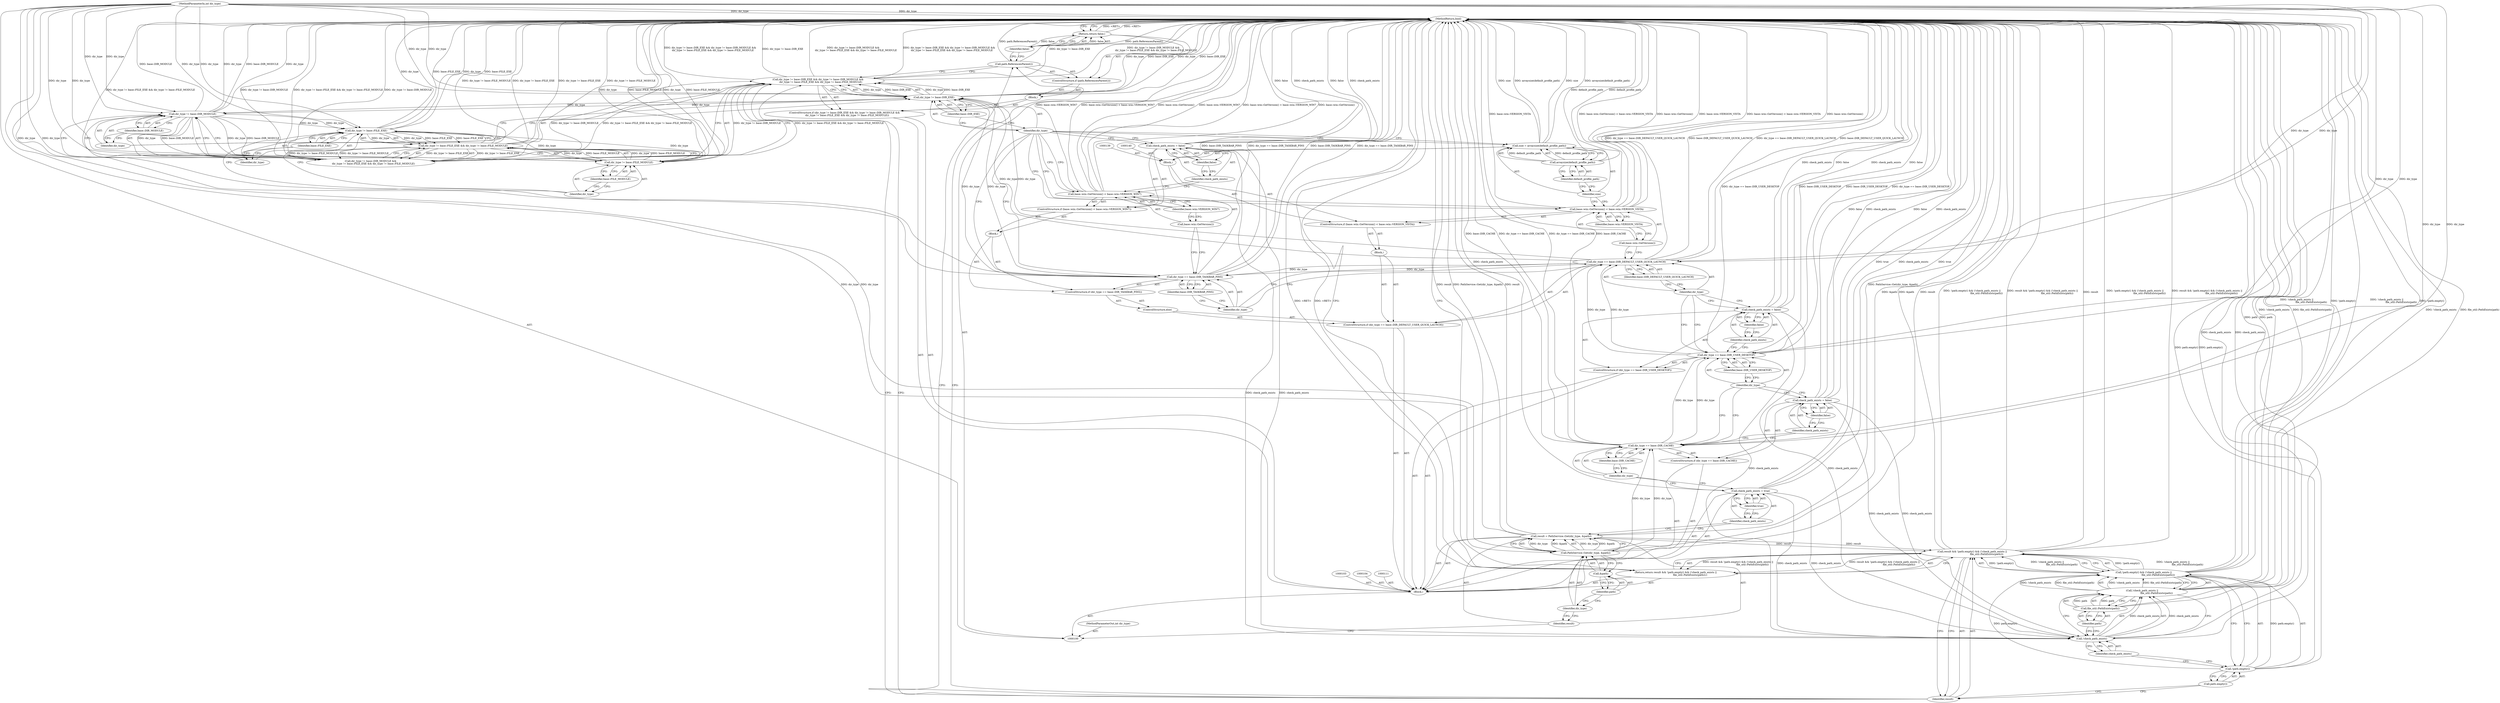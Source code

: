 digraph "0_Chrome_0d7717faeaef5b72434632c95c78bee4883e2573" {
"1000190" [label="(MethodReturn,bool)"];
"1000101" [label="(MethodParameterIn,int dir_type)"];
"1000259" [label="(MethodParameterOut,int dir_type)"];
"1000102" [label="(Block,)"];
"1000125" [label="(Identifier,base::DIR_USER_DESKTOP)"];
"1000122" [label="(ControlStructure,if (dir_type == base::DIR_USER_DESKTOP))"];
"1000123" [label="(Call,dir_type == base::DIR_USER_DESKTOP)"];
"1000124" [label="(Identifier,dir_type)"];
"1000128" [label="(Identifier,false)"];
"1000126" [label="(Call,check_path_exists = false)"];
"1000127" [label="(Identifier,check_path_exists)"];
"1000132" [label="(Identifier,base::DIR_DEFAULT_USER_QUICK_LAUNCH)"];
"1000129" [label="(ControlStructure,if (dir_type == base::DIR_DEFAULT_USER_QUICK_LAUNCH))"];
"1000133" [label="(Block,)"];
"1000130" [label="(Call,dir_type == base::DIR_DEFAULT_USER_QUICK_LAUNCH)"];
"1000131" [label="(Identifier,dir_type)"];
"1000137" [label="(Identifier,base::win::VERSION_VISTA)"];
"1000134" [label="(ControlStructure,if (base::win::GetVersion() < base::win::VERSION_VISTA))"];
"1000135" [label="(Call,base::win::GetVersion() < base::win::VERSION_VISTA)"];
"1000136" [label="(Call,base::win::GetVersion())"];
"1000141" [label="(Call,size = arraysize(default_profile_path))"];
"1000142" [label="(Identifier,size)"];
"1000143" [label="(Call,arraysize(default_profile_path))"];
"1000144" [label="(Identifier,default_profile_path)"];
"1000138" [label="(Block,)"];
"1000147" [label="(Call,dir_type == base::DIR_TASKBAR_PINS)"];
"1000148" [label="(Identifier,dir_type)"];
"1000149" [label="(Identifier,base::DIR_TASKBAR_PINS)"];
"1000145" [label="(ControlStructure,else)"];
"1000150" [label="(Block,)"];
"1000146" [label="(ControlStructure,if (dir_type == base::DIR_TASKBAR_PINS))"];
"1000154" [label="(Identifier,base::win::VERSION_WIN7)"];
"1000151" [label="(ControlStructure,if (base::win::GetVersion() < base::win::VERSION_WIN7))"];
"1000152" [label="(Call,base::win::GetVersion() < base::win::VERSION_WIN7)"];
"1000153" [label="(Call,base::win::GetVersion())"];
"1000157" [label="(Identifier,false)"];
"1000155" [label="(Call,check_path_exists = false)"];
"1000156" [label="(Identifier,check_path_exists)"];
"1000162" [label="(Identifier,base::DIR_EXE)"];
"1000158" [label="(ControlStructure,if (dir_type != base::DIR_EXE && dir_type != base::DIR_MODULE &&\n       dir_type != base::FILE_EXE && dir_type != base::FILE_MODULE))"];
"1000163" [label="(Call,dir_type != base::DIR_MODULE &&\n       dir_type != base::FILE_EXE && dir_type != base::FILE_MODULE)"];
"1000164" [label="(Call,dir_type != base::DIR_MODULE)"];
"1000165" [label="(Identifier,dir_type)"];
"1000166" [label="(Identifier,base::DIR_MODULE)"];
"1000159" [label="(Call,dir_type != base::DIR_EXE && dir_type != base::DIR_MODULE &&\n       dir_type != base::FILE_EXE && dir_type != base::FILE_MODULE)"];
"1000160" [label="(Call,dir_type != base::DIR_EXE)"];
"1000161" [label="(Identifier,dir_type)"];
"1000107" [label="(Call,PathService::Get(dir_type, &path))"];
"1000108" [label="(Identifier,dir_type)"];
"1000109" [label="(Call,&path)"];
"1000110" [label="(Identifier,path)"];
"1000105" [label="(Call,result = PathService::Get(dir_type, &path))"];
"1000106" [label="(Identifier,result)"];
"1000170" [label="(Identifier,base::FILE_EXE)"];
"1000171" [label="(Call,dir_type != base::FILE_MODULE)"];
"1000172" [label="(Identifier,dir_type)"];
"1000173" [label="(Identifier,base::FILE_MODULE)"];
"1000174" [label="(Block,)"];
"1000167" [label="(Call,dir_type != base::FILE_EXE && dir_type != base::FILE_MODULE)"];
"1000168" [label="(Call,dir_type != base::FILE_EXE)"];
"1000169" [label="(Identifier,dir_type)"];
"1000175" [label="(ControlStructure,if (path.ReferencesParent()))"];
"1000176" [label="(Call,path.ReferencesParent())"];
"1000178" [label="(Identifier,false)"];
"1000177" [label="(Return,return false;)"];
"1000182" [label="(Call,!path.empty() && (!check_path_exists ||\n                                     file_util::PathExists(path)))"];
"1000183" [label="(Call,!path.empty())"];
"1000179" [label="(Return,return result && !path.empty() && (!check_path_exists ||\n                                     file_util::PathExists(path));)"];
"1000184" [label="(Call,path.empty())"];
"1000185" [label="(Call,!check_path_exists ||\n                                     file_util::PathExists(path))"];
"1000186" [label="(Call,!check_path_exists)"];
"1000187" [label="(Identifier,check_path_exists)"];
"1000180" [label="(Call,result && !path.empty() && (!check_path_exists ||\n                                     file_util::PathExists(path)))"];
"1000181" [label="(Identifier,result)"];
"1000188" [label="(Call,file_util::PathExists(path))"];
"1000189" [label="(Identifier,path)"];
"1000114" [label="(Identifier,true)"];
"1000112" [label="(Call,check_path_exists = true)"];
"1000113" [label="(Identifier,check_path_exists)"];
"1000118" [label="(Identifier,base::DIR_CACHE)"];
"1000115" [label="(ControlStructure,if (dir_type == base::DIR_CACHE))"];
"1000116" [label="(Call,dir_type == base::DIR_CACHE)"];
"1000117" [label="(Identifier,dir_type)"];
"1000121" [label="(Identifier,false)"];
"1000119" [label="(Call,check_path_exists = false)"];
"1000120" [label="(Identifier,check_path_exists)"];
"1000190" -> "1000100"  [label="AST: "];
"1000190" -> "1000177"  [label="CFG: "];
"1000190" -> "1000179"  [label="CFG: "];
"1000179" -> "1000190"  [label="DDG: <RET>"];
"1000177" -> "1000190"  [label="DDG: <RET>"];
"1000123" -> "1000190"  [label="DDG: base::DIR_USER_DESKTOP"];
"1000123" -> "1000190"  [label="DDG: dir_type == base::DIR_USER_DESKTOP"];
"1000182" -> "1000190"  [label="DDG: !check_path_exists ||\n                                     file_util::PathExists(path)"];
"1000182" -> "1000190"  [label="DDG: !path.empty()"];
"1000105" -> "1000190"  [label="DDG: PathService::Get(dir_type, &path)"];
"1000105" -> "1000190"  [label="DDG: result"];
"1000168" -> "1000190"  [label="DDG: dir_type"];
"1000168" -> "1000190"  [label="DDG: base::FILE_EXE"];
"1000155" -> "1000190"  [label="DDG: false"];
"1000155" -> "1000190"  [label="DDG: check_path_exists"];
"1000180" -> "1000190"  [label="DDG: result"];
"1000180" -> "1000190"  [label="DDG: !path.empty() && (!check_path_exists ||\n                                     file_util::PathExists(path))"];
"1000180" -> "1000190"  [label="DDG: result && !path.empty() && (!check_path_exists ||\n                                     file_util::PathExists(path))"];
"1000116" -> "1000190"  [label="DDG: base::DIR_CACHE"];
"1000116" -> "1000190"  [label="DDG: dir_type == base::DIR_CACHE"];
"1000152" -> "1000190"  [label="DDG: base::win::VERSION_WIN7"];
"1000152" -> "1000190"  [label="DDG: base::win::GetVersion() < base::win::VERSION_WIN7"];
"1000152" -> "1000190"  [label="DDG: base::win::GetVersion()"];
"1000164" -> "1000190"  [label="DDG: dir_type"];
"1000164" -> "1000190"  [label="DDG: base::DIR_MODULE"];
"1000185" -> "1000190"  [label="DDG: file_util::PathExists(path)"];
"1000185" -> "1000190"  [label="DDG: !check_path_exists"];
"1000159" -> "1000190"  [label="DDG: dir_type != base::DIR_EXE && dir_type != base::DIR_MODULE &&\n       dir_type != base::FILE_EXE && dir_type != base::FILE_MODULE"];
"1000159" -> "1000190"  [label="DDG: dir_type != base::DIR_EXE"];
"1000159" -> "1000190"  [label="DDG: dir_type != base::DIR_MODULE &&\n       dir_type != base::FILE_EXE && dir_type != base::FILE_MODULE"];
"1000167" -> "1000190"  [label="DDG: dir_type != base::FILE_EXE"];
"1000167" -> "1000190"  [label="DDG: dir_type != base::FILE_MODULE"];
"1000130" -> "1000190"  [label="DDG: dir_type == base::DIR_DEFAULT_USER_QUICK_LAUNCH"];
"1000130" -> "1000190"  [label="DDG: base::DIR_DEFAULT_USER_QUICK_LAUNCH"];
"1000163" -> "1000190"  [label="DDG: dir_type != base::DIR_MODULE"];
"1000163" -> "1000190"  [label="DDG: dir_type != base::FILE_EXE && dir_type != base::FILE_MODULE"];
"1000171" -> "1000190"  [label="DDG: dir_type"];
"1000171" -> "1000190"  [label="DDG: base::FILE_MODULE"];
"1000186" -> "1000190"  [label="DDG: check_path_exists"];
"1000141" -> "1000190"  [label="DDG: size"];
"1000141" -> "1000190"  [label="DDG: arraysize(default_profile_path)"];
"1000112" -> "1000190"  [label="DDG: true"];
"1000112" -> "1000190"  [label="DDG: check_path_exists"];
"1000188" -> "1000190"  [label="DDG: path"];
"1000183" -> "1000190"  [label="DDG: path.empty()"];
"1000143" -> "1000190"  [label="DDG: default_profile_path"];
"1000119" -> "1000190"  [label="DDG: false"];
"1000119" -> "1000190"  [label="DDG: check_path_exists"];
"1000147" -> "1000190"  [label="DDG: base::DIR_TASKBAR_PINS"];
"1000147" -> "1000190"  [label="DDG: dir_type == base::DIR_TASKBAR_PINS"];
"1000176" -> "1000190"  [label="DDG: path.ReferencesParent()"];
"1000126" -> "1000190"  [label="DDG: check_path_exists"];
"1000126" -> "1000190"  [label="DDG: false"];
"1000135" -> "1000190"  [label="DDG: base::win::GetVersion() < base::win::VERSION_VISTA"];
"1000135" -> "1000190"  [label="DDG: base::win::GetVersion()"];
"1000135" -> "1000190"  [label="DDG: base::win::VERSION_VISTA"];
"1000101" -> "1000190"  [label="DDG: dir_type"];
"1000160" -> "1000190"  [label="DDG: base::DIR_EXE"];
"1000160" -> "1000190"  [label="DDG: dir_type"];
"1000107" -> "1000190"  [label="DDG: &path"];
"1000101" -> "1000100"  [label="AST: "];
"1000101" -> "1000190"  [label="DDG: dir_type"];
"1000101" -> "1000107"  [label="DDG: dir_type"];
"1000101" -> "1000116"  [label="DDG: dir_type"];
"1000101" -> "1000123"  [label="DDG: dir_type"];
"1000101" -> "1000130"  [label="DDG: dir_type"];
"1000101" -> "1000147"  [label="DDG: dir_type"];
"1000101" -> "1000160"  [label="DDG: dir_type"];
"1000101" -> "1000164"  [label="DDG: dir_type"];
"1000101" -> "1000168"  [label="DDG: dir_type"];
"1000101" -> "1000171"  [label="DDG: dir_type"];
"1000259" -> "1000100"  [label="AST: "];
"1000102" -> "1000100"  [label="AST: "];
"1000103" -> "1000102"  [label="AST: "];
"1000104" -> "1000102"  [label="AST: "];
"1000105" -> "1000102"  [label="AST: "];
"1000111" -> "1000102"  [label="AST: "];
"1000112" -> "1000102"  [label="AST: "];
"1000115" -> "1000102"  [label="AST: "];
"1000122" -> "1000102"  [label="AST: "];
"1000129" -> "1000102"  [label="AST: "];
"1000158" -> "1000102"  [label="AST: "];
"1000179" -> "1000102"  [label="AST: "];
"1000125" -> "1000123"  [label="AST: "];
"1000125" -> "1000124"  [label="CFG: "];
"1000123" -> "1000125"  [label="CFG: "];
"1000122" -> "1000102"  [label="AST: "];
"1000123" -> "1000122"  [label="AST: "];
"1000126" -> "1000122"  [label="AST: "];
"1000123" -> "1000122"  [label="AST: "];
"1000123" -> "1000125"  [label="CFG: "];
"1000124" -> "1000123"  [label="AST: "];
"1000125" -> "1000123"  [label="AST: "];
"1000127" -> "1000123"  [label="CFG: "];
"1000131" -> "1000123"  [label="CFG: "];
"1000123" -> "1000190"  [label="DDG: base::DIR_USER_DESKTOP"];
"1000123" -> "1000190"  [label="DDG: dir_type == base::DIR_USER_DESKTOP"];
"1000116" -> "1000123"  [label="DDG: dir_type"];
"1000101" -> "1000123"  [label="DDG: dir_type"];
"1000123" -> "1000130"  [label="DDG: dir_type"];
"1000124" -> "1000123"  [label="AST: "];
"1000124" -> "1000119"  [label="CFG: "];
"1000124" -> "1000116"  [label="CFG: "];
"1000125" -> "1000124"  [label="CFG: "];
"1000128" -> "1000126"  [label="AST: "];
"1000128" -> "1000127"  [label="CFG: "];
"1000126" -> "1000128"  [label="CFG: "];
"1000126" -> "1000122"  [label="AST: "];
"1000126" -> "1000128"  [label="CFG: "];
"1000127" -> "1000126"  [label="AST: "];
"1000128" -> "1000126"  [label="AST: "];
"1000131" -> "1000126"  [label="CFG: "];
"1000126" -> "1000190"  [label="DDG: check_path_exists"];
"1000126" -> "1000190"  [label="DDG: false"];
"1000126" -> "1000186"  [label="DDG: check_path_exists"];
"1000127" -> "1000126"  [label="AST: "];
"1000127" -> "1000123"  [label="CFG: "];
"1000128" -> "1000127"  [label="CFG: "];
"1000132" -> "1000130"  [label="AST: "];
"1000132" -> "1000131"  [label="CFG: "];
"1000130" -> "1000132"  [label="CFG: "];
"1000129" -> "1000102"  [label="AST: "];
"1000130" -> "1000129"  [label="AST: "];
"1000133" -> "1000129"  [label="AST: "];
"1000145" -> "1000129"  [label="AST: "];
"1000133" -> "1000129"  [label="AST: "];
"1000134" -> "1000133"  [label="AST: "];
"1000130" -> "1000129"  [label="AST: "];
"1000130" -> "1000132"  [label="CFG: "];
"1000131" -> "1000130"  [label="AST: "];
"1000132" -> "1000130"  [label="AST: "];
"1000136" -> "1000130"  [label="CFG: "];
"1000148" -> "1000130"  [label="CFG: "];
"1000130" -> "1000190"  [label="DDG: dir_type == base::DIR_DEFAULT_USER_QUICK_LAUNCH"];
"1000130" -> "1000190"  [label="DDG: base::DIR_DEFAULT_USER_QUICK_LAUNCH"];
"1000123" -> "1000130"  [label="DDG: dir_type"];
"1000101" -> "1000130"  [label="DDG: dir_type"];
"1000130" -> "1000147"  [label="DDG: dir_type"];
"1000130" -> "1000160"  [label="DDG: dir_type"];
"1000131" -> "1000130"  [label="AST: "];
"1000131" -> "1000126"  [label="CFG: "];
"1000131" -> "1000123"  [label="CFG: "];
"1000132" -> "1000131"  [label="CFG: "];
"1000137" -> "1000135"  [label="AST: "];
"1000137" -> "1000136"  [label="CFG: "];
"1000135" -> "1000137"  [label="CFG: "];
"1000134" -> "1000133"  [label="AST: "];
"1000135" -> "1000134"  [label="AST: "];
"1000138" -> "1000134"  [label="AST: "];
"1000135" -> "1000134"  [label="AST: "];
"1000135" -> "1000137"  [label="CFG: "];
"1000136" -> "1000135"  [label="AST: "];
"1000137" -> "1000135"  [label="AST: "];
"1000142" -> "1000135"  [label="CFG: "];
"1000161" -> "1000135"  [label="CFG: "];
"1000135" -> "1000190"  [label="DDG: base::win::GetVersion() < base::win::VERSION_VISTA"];
"1000135" -> "1000190"  [label="DDG: base::win::GetVersion()"];
"1000135" -> "1000190"  [label="DDG: base::win::VERSION_VISTA"];
"1000136" -> "1000135"  [label="AST: "];
"1000136" -> "1000130"  [label="CFG: "];
"1000137" -> "1000136"  [label="CFG: "];
"1000141" -> "1000138"  [label="AST: "];
"1000141" -> "1000143"  [label="CFG: "];
"1000142" -> "1000141"  [label="AST: "];
"1000143" -> "1000141"  [label="AST: "];
"1000161" -> "1000141"  [label="CFG: "];
"1000141" -> "1000190"  [label="DDG: size"];
"1000141" -> "1000190"  [label="DDG: arraysize(default_profile_path)"];
"1000143" -> "1000141"  [label="DDG: default_profile_path"];
"1000142" -> "1000141"  [label="AST: "];
"1000142" -> "1000135"  [label="CFG: "];
"1000144" -> "1000142"  [label="CFG: "];
"1000143" -> "1000141"  [label="AST: "];
"1000143" -> "1000144"  [label="CFG: "];
"1000144" -> "1000143"  [label="AST: "];
"1000141" -> "1000143"  [label="CFG: "];
"1000143" -> "1000190"  [label="DDG: default_profile_path"];
"1000143" -> "1000141"  [label="DDG: default_profile_path"];
"1000144" -> "1000143"  [label="AST: "];
"1000144" -> "1000142"  [label="CFG: "];
"1000143" -> "1000144"  [label="CFG: "];
"1000138" -> "1000134"  [label="AST: "];
"1000139" -> "1000138"  [label="AST: "];
"1000140" -> "1000138"  [label="AST: "];
"1000141" -> "1000138"  [label="AST: "];
"1000147" -> "1000146"  [label="AST: "];
"1000147" -> "1000149"  [label="CFG: "];
"1000148" -> "1000147"  [label="AST: "];
"1000149" -> "1000147"  [label="AST: "];
"1000153" -> "1000147"  [label="CFG: "];
"1000161" -> "1000147"  [label="CFG: "];
"1000147" -> "1000190"  [label="DDG: base::DIR_TASKBAR_PINS"];
"1000147" -> "1000190"  [label="DDG: dir_type == base::DIR_TASKBAR_PINS"];
"1000130" -> "1000147"  [label="DDG: dir_type"];
"1000101" -> "1000147"  [label="DDG: dir_type"];
"1000147" -> "1000160"  [label="DDG: dir_type"];
"1000148" -> "1000147"  [label="AST: "];
"1000148" -> "1000130"  [label="CFG: "];
"1000149" -> "1000148"  [label="CFG: "];
"1000149" -> "1000147"  [label="AST: "];
"1000149" -> "1000148"  [label="CFG: "];
"1000147" -> "1000149"  [label="CFG: "];
"1000145" -> "1000129"  [label="AST: "];
"1000146" -> "1000145"  [label="AST: "];
"1000150" -> "1000146"  [label="AST: "];
"1000151" -> "1000150"  [label="AST: "];
"1000146" -> "1000145"  [label="AST: "];
"1000147" -> "1000146"  [label="AST: "];
"1000150" -> "1000146"  [label="AST: "];
"1000154" -> "1000152"  [label="AST: "];
"1000154" -> "1000153"  [label="CFG: "];
"1000152" -> "1000154"  [label="CFG: "];
"1000151" -> "1000150"  [label="AST: "];
"1000152" -> "1000151"  [label="AST: "];
"1000155" -> "1000151"  [label="AST: "];
"1000152" -> "1000151"  [label="AST: "];
"1000152" -> "1000154"  [label="CFG: "];
"1000153" -> "1000152"  [label="AST: "];
"1000154" -> "1000152"  [label="AST: "];
"1000156" -> "1000152"  [label="CFG: "];
"1000161" -> "1000152"  [label="CFG: "];
"1000152" -> "1000190"  [label="DDG: base::win::VERSION_WIN7"];
"1000152" -> "1000190"  [label="DDG: base::win::GetVersion() < base::win::VERSION_WIN7"];
"1000152" -> "1000190"  [label="DDG: base::win::GetVersion()"];
"1000153" -> "1000152"  [label="AST: "];
"1000153" -> "1000147"  [label="CFG: "];
"1000154" -> "1000153"  [label="CFG: "];
"1000157" -> "1000155"  [label="AST: "];
"1000157" -> "1000156"  [label="CFG: "];
"1000155" -> "1000157"  [label="CFG: "];
"1000155" -> "1000151"  [label="AST: "];
"1000155" -> "1000157"  [label="CFG: "];
"1000156" -> "1000155"  [label="AST: "];
"1000157" -> "1000155"  [label="AST: "];
"1000161" -> "1000155"  [label="CFG: "];
"1000155" -> "1000190"  [label="DDG: false"];
"1000155" -> "1000190"  [label="DDG: check_path_exists"];
"1000155" -> "1000186"  [label="DDG: check_path_exists"];
"1000156" -> "1000155"  [label="AST: "];
"1000156" -> "1000152"  [label="CFG: "];
"1000157" -> "1000156"  [label="CFG: "];
"1000162" -> "1000160"  [label="AST: "];
"1000162" -> "1000161"  [label="CFG: "];
"1000160" -> "1000162"  [label="CFG: "];
"1000158" -> "1000102"  [label="AST: "];
"1000159" -> "1000158"  [label="AST: "];
"1000174" -> "1000158"  [label="AST: "];
"1000163" -> "1000159"  [label="AST: "];
"1000163" -> "1000164"  [label="CFG: "];
"1000163" -> "1000167"  [label="CFG: "];
"1000164" -> "1000163"  [label="AST: "];
"1000167" -> "1000163"  [label="AST: "];
"1000159" -> "1000163"  [label="CFG: "];
"1000163" -> "1000190"  [label="DDG: dir_type != base::DIR_MODULE"];
"1000163" -> "1000190"  [label="DDG: dir_type != base::FILE_EXE && dir_type != base::FILE_MODULE"];
"1000163" -> "1000159"  [label="DDG: dir_type != base::DIR_MODULE"];
"1000163" -> "1000159"  [label="DDG: dir_type != base::FILE_EXE && dir_type != base::FILE_MODULE"];
"1000164" -> "1000163"  [label="DDG: dir_type"];
"1000164" -> "1000163"  [label="DDG: base::DIR_MODULE"];
"1000167" -> "1000163"  [label="DDG: dir_type != base::FILE_EXE"];
"1000167" -> "1000163"  [label="DDG: dir_type != base::FILE_MODULE"];
"1000164" -> "1000163"  [label="AST: "];
"1000164" -> "1000166"  [label="CFG: "];
"1000165" -> "1000164"  [label="AST: "];
"1000166" -> "1000164"  [label="AST: "];
"1000169" -> "1000164"  [label="CFG: "];
"1000163" -> "1000164"  [label="CFG: "];
"1000164" -> "1000190"  [label="DDG: dir_type"];
"1000164" -> "1000190"  [label="DDG: base::DIR_MODULE"];
"1000164" -> "1000163"  [label="DDG: dir_type"];
"1000164" -> "1000163"  [label="DDG: base::DIR_MODULE"];
"1000160" -> "1000164"  [label="DDG: dir_type"];
"1000101" -> "1000164"  [label="DDG: dir_type"];
"1000164" -> "1000168"  [label="DDG: dir_type"];
"1000165" -> "1000164"  [label="AST: "];
"1000165" -> "1000160"  [label="CFG: "];
"1000166" -> "1000165"  [label="CFG: "];
"1000166" -> "1000164"  [label="AST: "];
"1000166" -> "1000165"  [label="CFG: "];
"1000164" -> "1000166"  [label="CFG: "];
"1000159" -> "1000158"  [label="AST: "];
"1000159" -> "1000160"  [label="CFG: "];
"1000159" -> "1000163"  [label="CFG: "];
"1000160" -> "1000159"  [label="AST: "];
"1000163" -> "1000159"  [label="AST: "];
"1000176" -> "1000159"  [label="CFG: "];
"1000181" -> "1000159"  [label="CFG: "];
"1000159" -> "1000190"  [label="DDG: dir_type != base::DIR_EXE && dir_type != base::DIR_MODULE &&\n       dir_type != base::FILE_EXE && dir_type != base::FILE_MODULE"];
"1000159" -> "1000190"  [label="DDG: dir_type != base::DIR_EXE"];
"1000159" -> "1000190"  [label="DDG: dir_type != base::DIR_MODULE &&\n       dir_type != base::FILE_EXE && dir_type != base::FILE_MODULE"];
"1000160" -> "1000159"  [label="DDG: dir_type"];
"1000160" -> "1000159"  [label="DDG: base::DIR_EXE"];
"1000163" -> "1000159"  [label="DDG: dir_type != base::DIR_MODULE"];
"1000163" -> "1000159"  [label="DDG: dir_type != base::FILE_EXE && dir_type != base::FILE_MODULE"];
"1000160" -> "1000159"  [label="AST: "];
"1000160" -> "1000162"  [label="CFG: "];
"1000161" -> "1000160"  [label="AST: "];
"1000162" -> "1000160"  [label="AST: "];
"1000165" -> "1000160"  [label="CFG: "];
"1000159" -> "1000160"  [label="CFG: "];
"1000160" -> "1000190"  [label="DDG: base::DIR_EXE"];
"1000160" -> "1000190"  [label="DDG: dir_type"];
"1000160" -> "1000159"  [label="DDG: dir_type"];
"1000160" -> "1000159"  [label="DDG: base::DIR_EXE"];
"1000147" -> "1000160"  [label="DDG: dir_type"];
"1000130" -> "1000160"  [label="DDG: dir_type"];
"1000101" -> "1000160"  [label="DDG: dir_type"];
"1000160" -> "1000164"  [label="DDG: dir_type"];
"1000161" -> "1000160"  [label="AST: "];
"1000161" -> "1000141"  [label="CFG: "];
"1000161" -> "1000135"  [label="CFG: "];
"1000161" -> "1000155"  [label="CFG: "];
"1000161" -> "1000152"  [label="CFG: "];
"1000161" -> "1000147"  [label="CFG: "];
"1000162" -> "1000161"  [label="CFG: "];
"1000107" -> "1000105"  [label="AST: "];
"1000107" -> "1000109"  [label="CFG: "];
"1000108" -> "1000107"  [label="AST: "];
"1000109" -> "1000107"  [label="AST: "];
"1000105" -> "1000107"  [label="CFG: "];
"1000107" -> "1000190"  [label="DDG: &path"];
"1000107" -> "1000105"  [label="DDG: dir_type"];
"1000107" -> "1000105"  [label="DDG: &path"];
"1000101" -> "1000107"  [label="DDG: dir_type"];
"1000107" -> "1000116"  [label="DDG: dir_type"];
"1000108" -> "1000107"  [label="AST: "];
"1000108" -> "1000106"  [label="CFG: "];
"1000110" -> "1000108"  [label="CFG: "];
"1000109" -> "1000107"  [label="AST: "];
"1000109" -> "1000110"  [label="CFG: "];
"1000110" -> "1000109"  [label="AST: "];
"1000107" -> "1000109"  [label="CFG: "];
"1000110" -> "1000109"  [label="AST: "];
"1000110" -> "1000108"  [label="CFG: "];
"1000109" -> "1000110"  [label="CFG: "];
"1000105" -> "1000102"  [label="AST: "];
"1000105" -> "1000107"  [label="CFG: "];
"1000106" -> "1000105"  [label="AST: "];
"1000107" -> "1000105"  [label="AST: "];
"1000113" -> "1000105"  [label="CFG: "];
"1000105" -> "1000190"  [label="DDG: PathService::Get(dir_type, &path)"];
"1000105" -> "1000190"  [label="DDG: result"];
"1000107" -> "1000105"  [label="DDG: dir_type"];
"1000107" -> "1000105"  [label="DDG: &path"];
"1000105" -> "1000180"  [label="DDG: result"];
"1000106" -> "1000105"  [label="AST: "];
"1000106" -> "1000100"  [label="CFG: "];
"1000108" -> "1000106"  [label="CFG: "];
"1000170" -> "1000168"  [label="AST: "];
"1000170" -> "1000169"  [label="CFG: "];
"1000168" -> "1000170"  [label="CFG: "];
"1000171" -> "1000167"  [label="AST: "];
"1000171" -> "1000173"  [label="CFG: "];
"1000172" -> "1000171"  [label="AST: "];
"1000173" -> "1000171"  [label="AST: "];
"1000167" -> "1000171"  [label="CFG: "];
"1000171" -> "1000190"  [label="DDG: dir_type"];
"1000171" -> "1000190"  [label="DDG: base::FILE_MODULE"];
"1000171" -> "1000167"  [label="DDG: dir_type"];
"1000171" -> "1000167"  [label="DDG: base::FILE_MODULE"];
"1000168" -> "1000171"  [label="DDG: dir_type"];
"1000101" -> "1000171"  [label="DDG: dir_type"];
"1000172" -> "1000171"  [label="AST: "];
"1000172" -> "1000168"  [label="CFG: "];
"1000173" -> "1000172"  [label="CFG: "];
"1000173" -> "1000171"  [label="AST: "];
"1000173" -> "1000172"  [label="CFG: "];
"1000171" -> "1000173"  [label="CFG: "];
"1000174" -> "1000158"  [label="AST: "];
"1000175" -> "1000174"  [label="AST: "];
"1000167" -> "1000163"  [label="AST: "];
"1000167" -> "1000168"  [label="CFG: "];
"1000167" -> "1000171"  [label="CFG: "];
"1000168" -> "1000167"  [label="AST: "];
"1000171" -> "1000167"  [label="AST: "];
"1000163" -> "1000167"  [label="CFG: "];
"1000167" -> "1000190"  [label="DDG: dir_type != base::FILE_EXE"];
"1000167" -> "1000190"  [label="DDG: dir_type != base::FILE_MODULE"];
"1000167" -> "1000163"  [label="DDG: dir_type != base::FILE_EXE"];
"1000167" -> "1000163"  [label="DDG: dir_type != base::FILE_MODULE"];
"1000168" -> "1000167"  [label="DDG: dir_type"];
"1000168" -> "1000167"  [label="DDG: base::FILE_EXE"];
"1000171" -> "1000167"  [label="DDG: dir_type"];
"1000171" -> "1000167"  [label="DDG: base::FILE_MODULE"];
"1000168" -> "1000167"  [label="AST: "];
"1000168" -> "1000170"  [label="CFG: "];
"1000169" -> "1000168"  [label="AST: "];
"1000170" -> "1000168"  [label="AST: "];
"1000172" -> "1000168"  [label="CFG: "];
"1000167" -> "1000168"  [label="CFG: "];
"1000168" -> "1000190"  [label="DDG: dir_type"];
"1000168" -> "1000190"  [label="DDG: base::FILE_EXE"];
"1000168" -> "1000167"  [label="DDG: dir_type"];
"1000168" -> "1000167"  [label="DDG: base::FILE_EXE"];
"1000164" -> "1000168"  [label="DDG: dir_type"];
"1000101" -> "1000168"  [label="DDG: dir_type"];
"1000168" -> "1000171"  [label="DDG: dir_type"];
"1000169" -> "1000168"  [label="AST: "];
"1000169" -> "1000164"  [label="CFG: "];
"1000170" -> "1000169"  [label="CFG: "];
"1000175" -> "1000174"  [label="AST: "];
"1000176" -> "1000175"  [label="AST: "];
"1000177" -> "1000175"  [label="AST: "];
"1000176" -> "1000175"  [label="AST: "];
"1000176" -> "1000159"  [label="CFG: "];
"1000178" -> "1000176"  [label="CFG: "];
"1000181" -> "1000176"  [label="CFG: "];
"1000176" -> "1000190"  [label="DDG: path.ReferencesParent()"];
"1000178" -> "1000177"  [label="AST: "];
"1000178" -> "1000176"  [label="CFG: "];
"1000177" -> "1000178"  [label="CFG: "];
"1000178" -> "1000177"  [label="DDG: false"];
"1000177" -> "1000175"  [label="AST: "];
"1000177" -> "1000178"  [label="CFG: "];
"1000178" -> "1000177"  [label="AST: "];
"1000190" -> "1000177"  [label="CFG: "];
"1000177" -> "1000190"  [label="DDG: <RET>"];
"1000178" -> "1000177"  [label="DDG: false"];
"1000182" -> "1000180"  [label="AST: "];
"1000182" -> "1000183"  [label="CFG: "];
"1000182" -> "1000185"  [label="CFG: "];
"1000183" -> "1000182"  [label="AST: "];
"1000185" -> "1000182"  [label="AST: "];
"1000180" -> "1000182"  [label="CFG: "];
"1000182" -> "1000190"  [label="DDG: !check_path_exists ||\n                                     file_util::PathExists(path)"];
"1000182" -> "1000190"  [label="DDG: !path.empty()"];
"1000182" -> "1000180"  [label="DDG: !path.empty()"];
"1000182" -> "1000180"  [label="DDG: !check_path_exists ||\n                                     file_util::PathExists(path)"];
"1000183" -> "1000182"  [label="DDG: path.empty()"];
"1000185" -> "1000182"  [label="DDG: !check_path_exists"];
"1000185" -> "1000182"  [label="DDG: file_util::PathExists(path)"];
"1000183" -> "1000182"  [label="AST: "];
"1000183" -> "1000184"  [label="CFG: "];
"1000184" -> "1000183"  [label="AST: "];
"1000187" -> "1000183"  [label="CFG: "];
"1000182" -> "1000183"  [label="CFG: "];
"1000183" -> "1000190"  [label="DDG: path.empty()"];
"1000183" -> "1000182"  [label="DDG: path.empty()"];
"1000179" -> "1000102"  [label="AST: "];
"1000179" -> "1000180"  [label="CFG: "];
"1000180" -> "1000179"  [label="AST: "];
"1000190" -> "1000179"  [label="CFG: "];
"1000179" -> "1000190"  [label="DDG: <RET>"];
"1000180" -> "1000179"  [label="DDG: result && !path.empty() && (!check_path_exists ||\n                                     file_util::PathExists(path))"];
"1000184" -> "1000183"  [label="AST: "];
"1000184" -> "1000181"  [label="CFG: "];
"1000183" -> "1000184"  [label="CFG: "];
"1000185" -> "1000182"  [label="AST: "];
"1000185" -> "1000186"  [label="CFG: "];
"1000185" -> "1000188"  [label="CFG: "];
"1000186" -> "1000185"  [label="AST: "];
"1000188" -> "1000185"  [label="AST: "];
"1000182" -> "1000185"  [label="CFG: "];
"1000185" -> "1000190"  [label="DDG: file_util::PathExists(path)"];
"1000185" -> "1000190"  [label="DDG: !check_path_exists"];
"1000185" -> "1000182"  [label="DDG: !check_path_exists"];
"1000185" -> "1000182"  [label="DDG: file_util::PathExists(path)"];
"1000186" -> "1000185"  [label="DDG: check_path_exists"];
"1000188" -> "1000185"  [label="DDG: path"];
"1000186" -> "1000185"  [label="AST: "];
"1000186" -> "1000187"  [label="CFG: "];
"1000187" -> "1000186"  [label="AST: "];
"1000189" -> "1000186"  [label="CFG: "];
"1000185" -> "1000186"  [label="CFG: "];
"1000186" -> "1000190"  [label="DDG: check_path_exists"];
"1000186" -> "1000185"  [label="DDG: check_path_exists"];
"1000126" -> "1000186"  [label="DDG: check_path_exists"];
"1000155" -> "1000186"  [label="DDG: check_path_exists"];
"1000112" -> "1000186"  [label="DDG: check_path_exists"];
"1000119" -> "1000186"  [label="DDG: check_path_exists"];
"1000187" -> "1000186"  [label="AST: "];
"1000187" -> "1000183"  [label="CFG: "];
"1000186" -> "1000187"  [label="CFG: "];
"1000180" -> "1000179"  [label="AST: "];
"1000180" -> "1000181"  [label="CFG: "];
"1000180" -> "1000182"  [label="CFG: "];
"1000181" -> "1000180"  [label="AST: "];
"1000182" -> "1000180"  [label="AST: "];
"1000179" -> "1000180"  [label="CFG: "];
"1000180" -> "1000190"  [label="DDG: result"];
"1000180" -> "1000190"  [label="DDG: !path.empty() && (!check_path_exists ||\n                                     file_util::PathExists(path))"];
"1000180" -> "1000190"  [label="DDG: result && !path.empty() && (!check_path_exists ||\n                                     file_util::PathExists(path))"];
"1000180" -> "1000179"  [label="DDG: result && !path.empty() && (!check_path_exists ||\n                                     file_util::PathExists(path))"];
"1000105" -> "1000180"  [label="DDG: result"];
"1000182" -> "1000180"  [label="DDG: !path.empty()"];
"1000182" -> "1000180"  [label="DDG: !check_path_exists ||\n                                     file_util::PathExists(path)"];
"1000181" -> "1000180"  [label="AST: "];
"1000181" -> "1000176"  [label="CFG: "];
"1000181" -> "1000159"  [label="CFG: "];
"1000184" -> "1000181"  [label="CFG: "];
"1000180" -> "1000181"  [label="CFG: "];
"1000188" -> "1000185"  [label="AST: "];
"1000188" -> "1000189"  [label="CFG: "];
"1000189" -> "1000188"  [label="AST: "];
"1000185" -> "1000188"  [label="CFG: "];
"1000188" -> "1000190"  [label="DDG: path"];
"1000188" -> "1000185"  [label="DDG: path"];
"1000189" -> "1000188"  [label="AST: "];
"1000189" -> "1000186"  [label="CFG: "];
"1000188" -> "1000189"  [label="CFG: "];
"1000114" -> "1000112"  [label="AST: "];
"1000114" -> "1000113"  [label="CFG: "];
"1000112" -> "1000114"  [label="CFG: "];
"1000112" -> "1000102"  [label="AST: "];
"1000112" -> "1000114"  [label="CFG: "];
"1000113" -> "1000112"  [label="AST: "];
"1000114" -> "1000112"  [label="AST: "];
"1000117" -> "1000112"  [label="CFG: "];
"1000112" -> "1000190"  [label="DDG: true"];
"1000112" -> "1000190"  [label="DDG: check_path_exists"];
"1000112" -> "1000186"  [label="DDG: check_path_exists"];
"1000113" -> "1000112"  [label="AST: "];
"1000113" -> "1000105"  [label="CFG: "];
"1000114" -> "1000113"  [label="CFG: "];
"1000118" -> "1000116"  [label="AST: "];
"1000118" -> "1000117"  [label="CFG: "];
"1000116" -> "1000118"  [label="CFG: "];
"1000115" -> "1000102"  [label="AST: "];
"1000116" -> "1000115"  [label="AST: "];
"1000119" -> "1000115"  [label="AST: "];
"1000116" -> "1000115"  [label="AST: "];
"1000116" -> "1000118"  [label="CFG: "];
"1000117" -> "1000116"  [label="AST: "];
"1000118" -> "1000116"  [label="AST: "];
"1000120" -> "1000116"  [label="CFG: "];
"1000124" -> "1000116"  [label="CFG: "];
"1000116" -> "1000190"  [label="DDG: base::DIR_CACHE"];
"1000116" -> "1000190"  [label="DDG: dir_type == base::DIR_CACHE"];
"1000107" -> "1000116"  [label="DDG: dir_type"];
"1000101" -> "1000116"  [label="DDG: dir_type"];
"1000116" -> "1000123"  [label="DDG: dir_type"];
"1000117" -> "1000116"  [label="AST: "];
"1000117" -> "1000112"  [label="CFG: "];
"1000118" -> "1000117"  [label="CFG: "];
"1000121" -> "1000119"  [label="AST: "];
"1000121" -> "1000120"  [label="CFG: "];
"1000119" -> "1000121"  [label="CFG: "];
"1000119" -> "1000115"  [label="AST: "];
"1000119" -> "1000121"  [label="CFG: "];
"1000120" -> "1000119"  [label="AST: "];
"1000121" -> "1000119"  [label="AST: "];
"1000124" -> "1000119"  [label="CFG: "];
"1000119" -> "1000190"  [label="DDG: false"];
"1000119" -> "1000190"  [label="DDG: check_path_exists"];
"1000119" -> "1000186"  [label="DDG: check_path_exists"];
"1000120" -> "1000119"  [label="AST: "];
"1000120" -> "1000116"  [label="CFG: "];
"1000121" -> "1000120"  [label="CFG: "];
}
